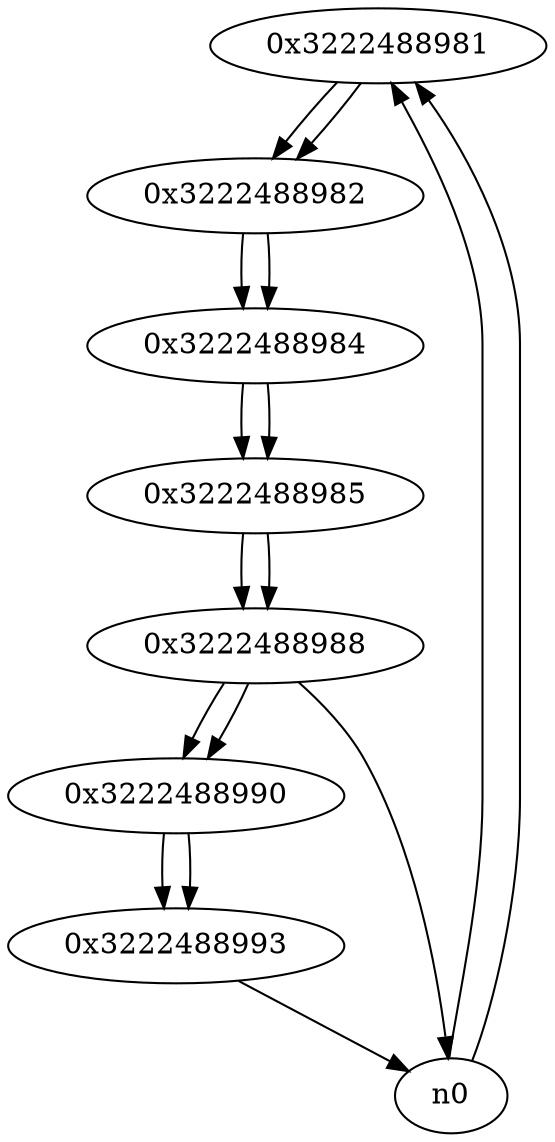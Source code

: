 digraph G{
/* nodes */
  n1 [label="0x3222488981"]
  n2 [label="0x3222488982"]
  n3 [label="0x3222488984"]
  n4 [label="0x3222488985"]
  n5 [label="0x3222488988"]
  n6 [label="0x3222488990"]
  n7 [label="0x3222488993"]
/* edges */
n1 -> n2;
n0 -> n1;
n0 -> n1;
n2 -> n3;
n1 -> n2;
n3 -> n4;
n2 -> n3;
n4 -> n5;
n3 -> n4;
n5 -> n6;
n5 -> n0;
n4 -> n5;
n6 -> n7;
n5 -> n6;
n7 -> n0;
n6 -> n7;
}
